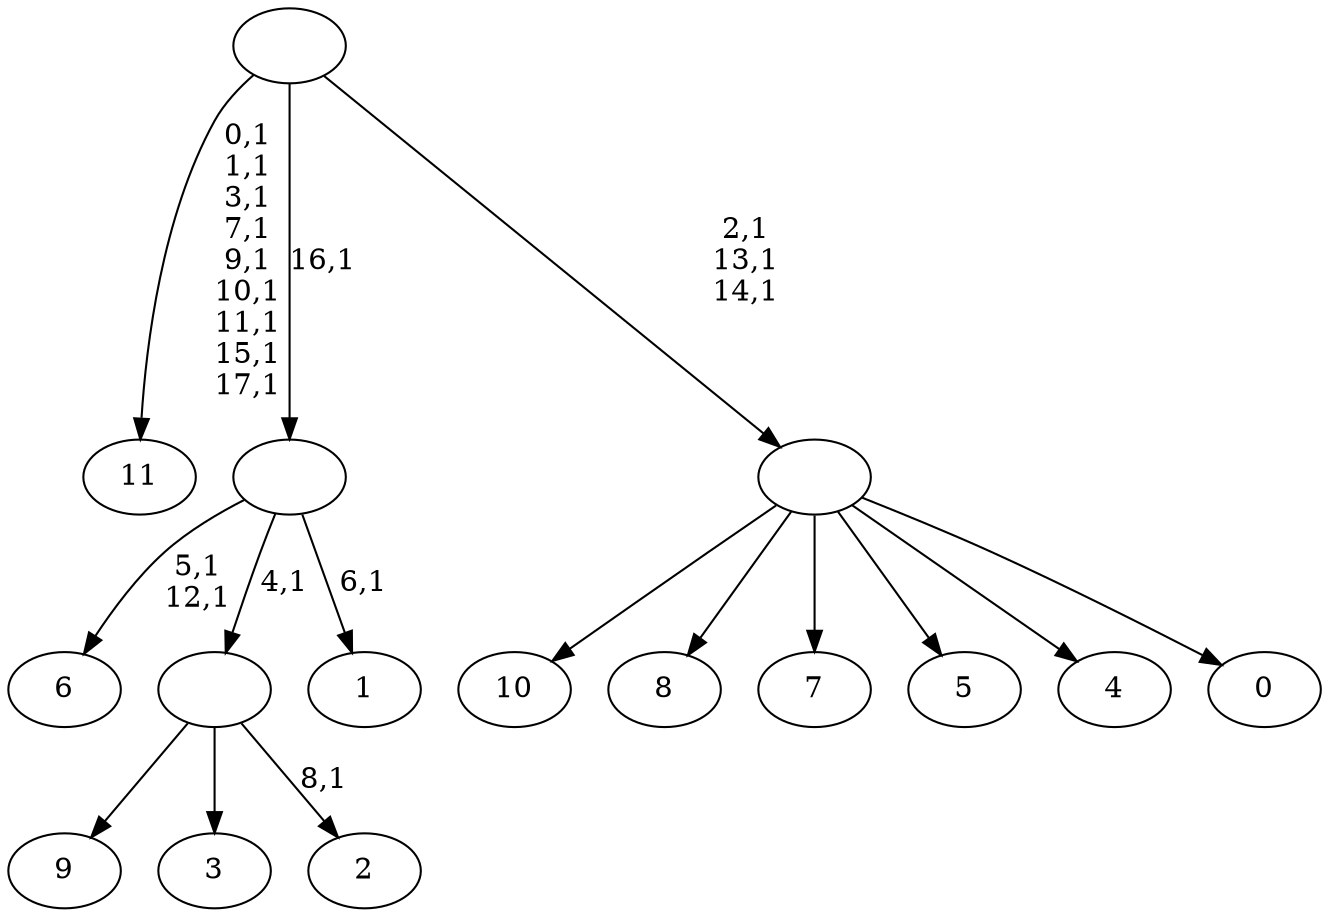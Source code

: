 digraph T {
	30 [label="11"]
	20 [label="10"]
	19 [label="9"]
	18 [label="8"]
	17 [label="7"]
	16 [label="6"]
	13 [label="5"]
	12 [label="4"]
	11 [label="3"]
	10 [label="2"]
	8 [label=""]
	7 [label="1"]
	5 [label=""]
	4 [label="0"]
	3 [label=""]
	0 [label=""]
	8 -> 10 [label="8,1"]
	8 -> 19 [label=""]
	8 -> 11 [label=""]
	5 -> 7 [label="6,1"]
	5 -> 16 [label="5,1\n12,1"]
	5 -> 8 [label="4,1"]
	3 -> 20 [label=""]
	3 -> 18 [label=""]
	3 -> 17 [label=""]
	3 -> 13 [label=""]
	3 -> 12 [label=""]
	3 -> 4 [label=""]
	0 -> 3 [label="2,1\n13,1\n14,1"]
	0 -> 30 [label="0,1\n1,1\n3,1\n7,1\n9,1\n10,1\n11,1\n15,1\n17,1"]
	0 -> 5 [label="16,1"]
}

